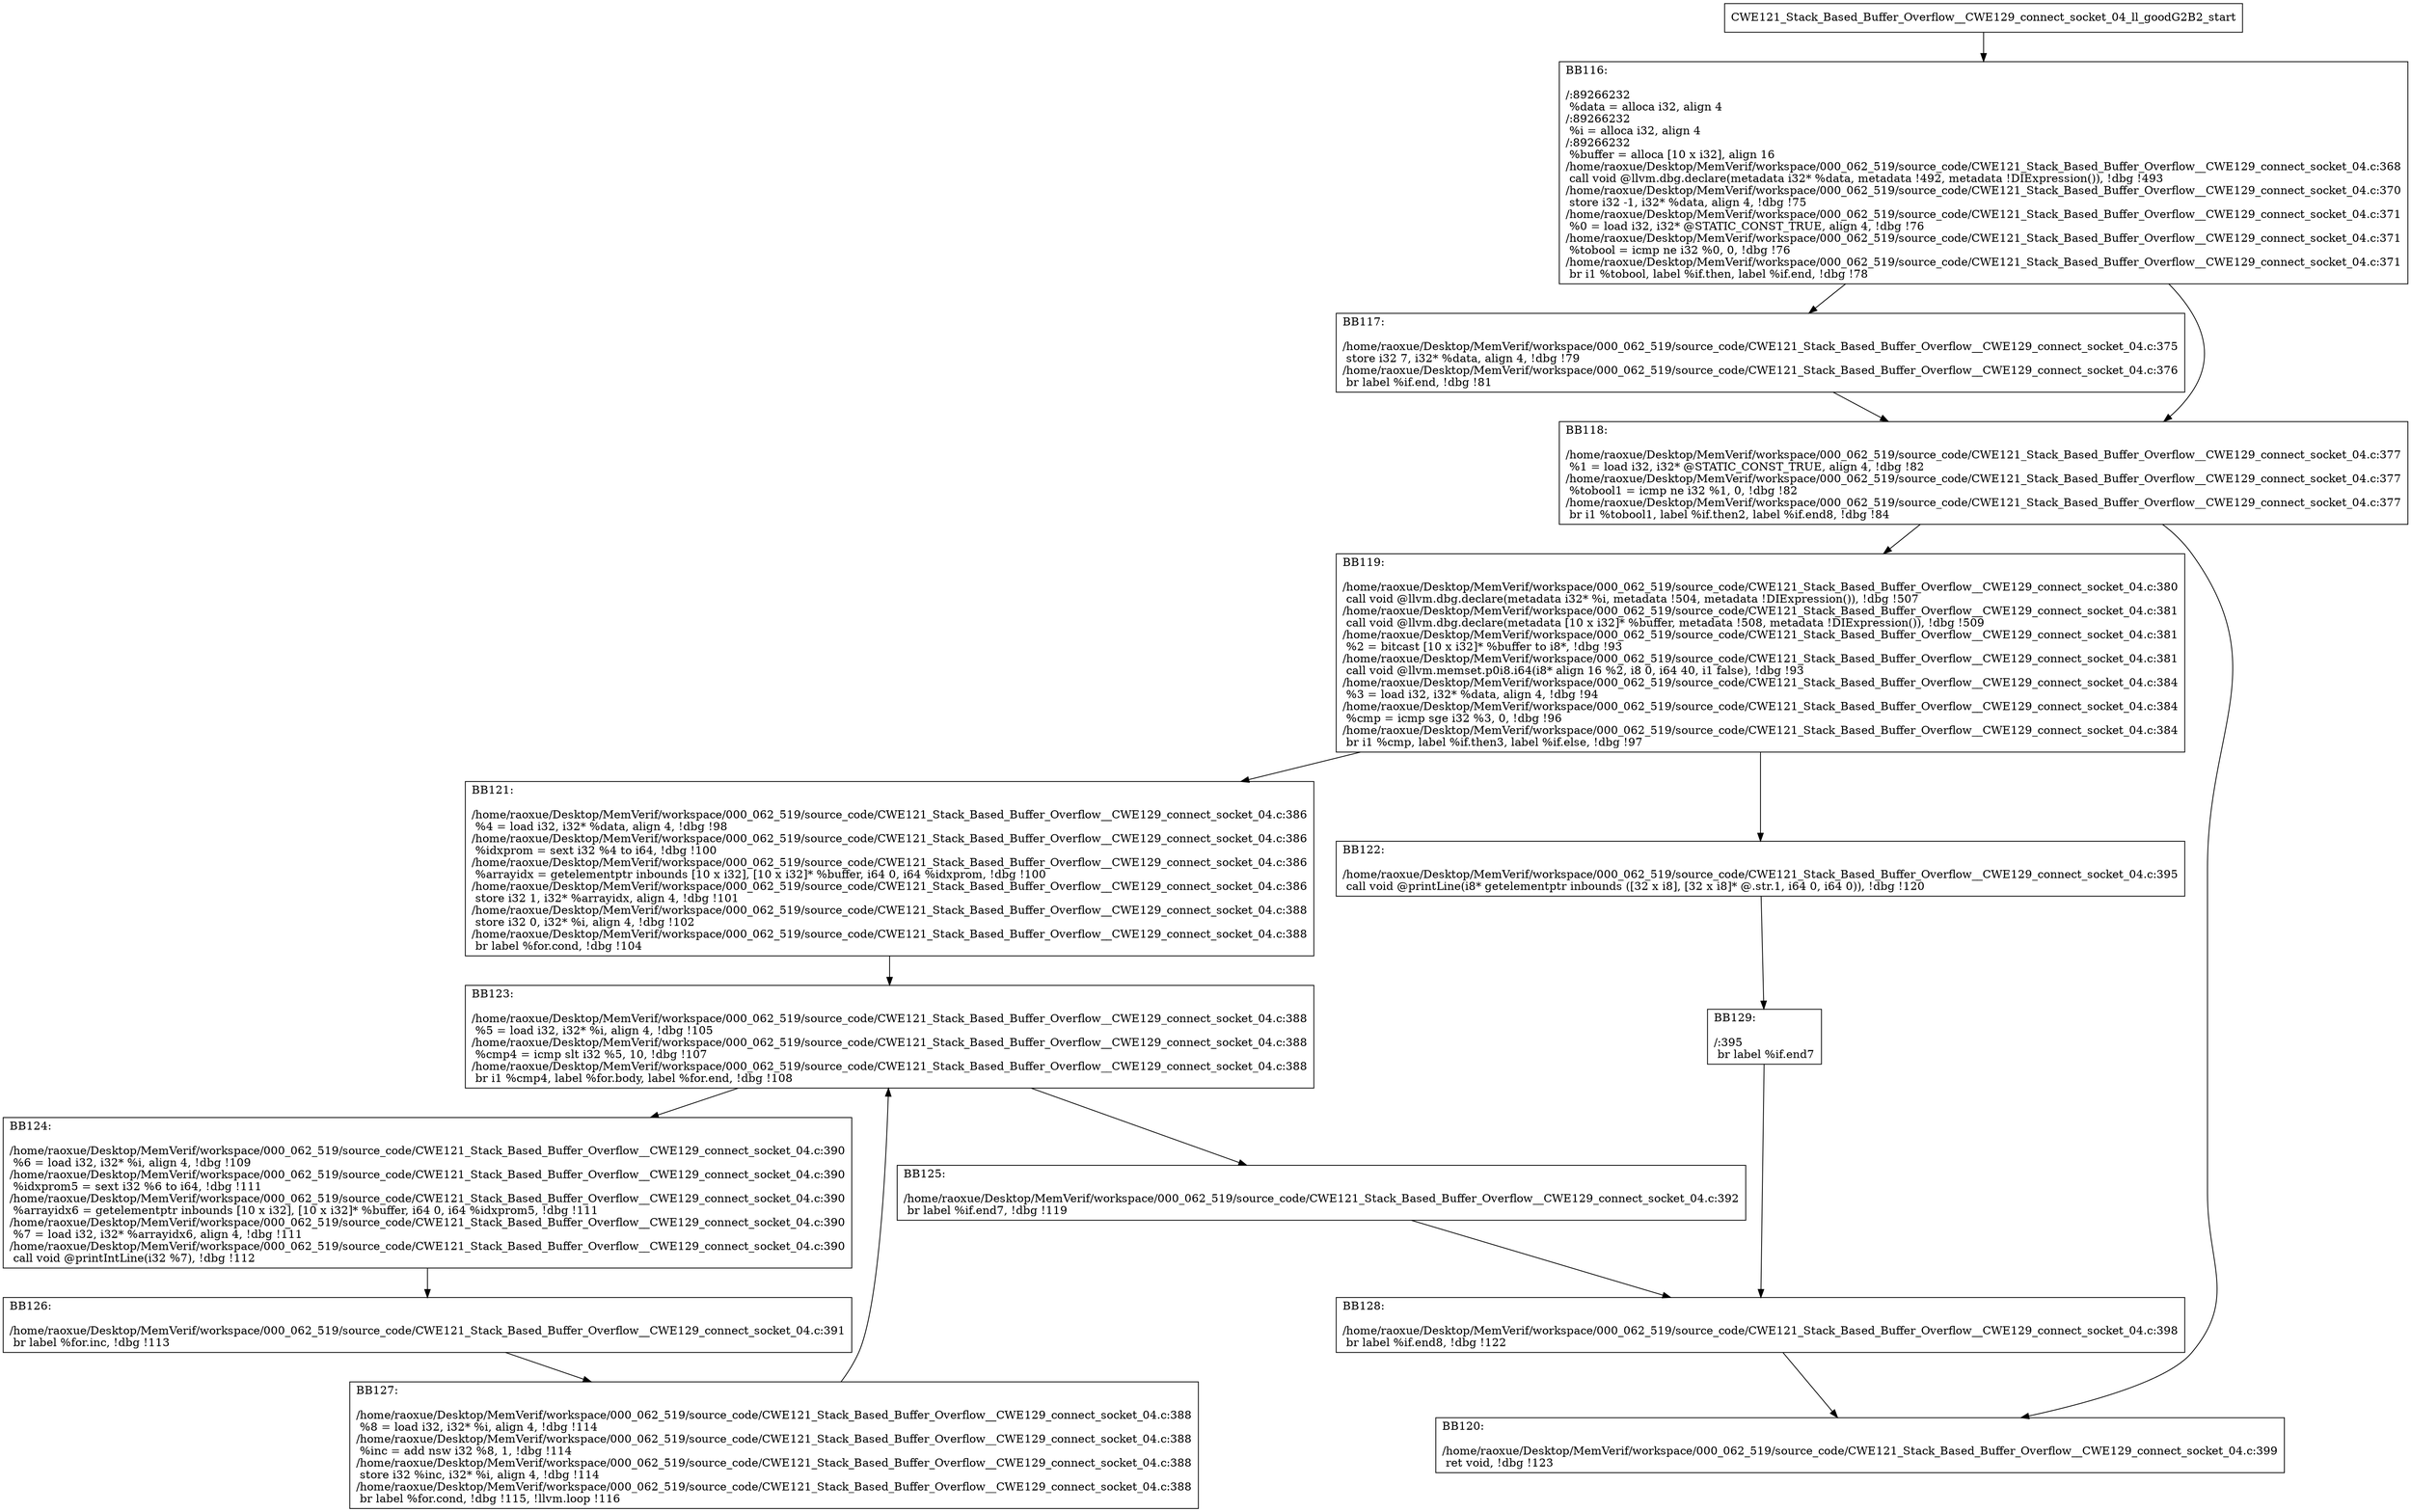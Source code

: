 digraph "CFG for'CWE121_Stack_Based_Buffer_Overflow__CWE129_connect_socket_04_ll_goodG2B2' function" {
	BBCWE121_Stack_Based_Buffer_Overflow__CWE129_connect_socket_04_ll_goodG2B2_start[shape=record,label="{CWE121_Stack_Based_Buffer_Overflow__CWE129_connect_socket_04_ll_goodG2B2_start}"];
	BBCWE121_Stack_Based_Buffer_Overflow__CWE129_connect_socket_04_ll_goodG2B2_start-> CWE121_Stack_Based_Buffer_Overflow__CWE129_connect_socket_04_ll_goodG2B2BB116;
	CWE121_Stack_Based_Buffer_Overflow__CWE129_connect_socket_04_ll_goodG2B2BB116 [shape=record, label="{BB116:\l\l/:89266232\l
  %data = alloca i32, align 4\l
/:89266232\l
  %i = alloca i32, align 4\l
/:89266232\l
  %buffer = alloca [10 x i32], align 16\l
/home/raoxue/Desktop/MemVerif/workspace/000_062_519/source_code/CWE121_Stack_Based_Buffer_Overflow__CWE129_connect_socket_04.c:368\l
  call void @llvm.dbg.declare(metadata i32* %data, metadata !492, metadata !DIExpression()), !dbg !493\l
/home/raoxue/Desktop/MemVerif/workspace/000_062_519/source_code/CWE121_Stack_Based_Buffer_Overflow__CWE129_connect_socket_04.c:370\l
  store i32 -1, i32* %data, align 4, !dbg !75\l
/home/raoxue/Desktop/MemVerif/workspace/000_062_519/source_code/CWE121_Stack_Based_Buffer_Overflow__CWE129_connect_socket_04.c:371\l
  %0 = load i32, i32* @STATIC_CONST_TRUE, align 4, !dbg !76\l
/home/raoxue/Desktop/MemVerif/workspace/000_062_519/source_code/CWE121_Stack_Based_Buffer_Overflow__CWE129_connect_socket_04.c:371\l
  %tobool = icmp ne i32 %0, 0, !dbg !76\l
/home/raoxue/Desktop/MemVerif/workspace/000_062_519/source_code/CWE121_Stack_Based_Buffer_Overflow__CWE129_connect_socket_04.c:371\l
  br i1 %tobool, label %if.then, label %if.end, !dbg !78\l
}"];
	CWE121_Stack_Based_Buffer_Overflow__CWE129_connect_socket_04_ll_goodG2B2BB116-> CWE121_Stack_Based_Buffer_Overflow__CWE129_connect_socket_04_ll_goodG2B2BB117;
	CWE121_Stack_Based_Buffer_Overflow__CWE129_connect_socket_04_ll_goodG2B2BB116-> CWE121_Stack_Based_Buffer_Overflow__CWE129_connect_socket_04_ll_goodG2B2BB118;
	CWE121_Stack_Based_Buffer_Overflow__CWE129_connect_socket_04_ll_goodG2B2BB117 [shape=record, label="{BB117:\l\l/home/raoxue/Desktop/MemVerif/workspace/000_062_519/source_code/CWE121_Stack_Based_Buffer_Overflow__CWE129_connect_socket_04.c:375\l
  store i32 7, i32* %data, align 4, !dbg !79\l
/home/raoxue/Desktop/MemVerif/workspace/000_062_519/source_code/CWE121_Stack_Based_Buffer_Overflow__CWE129_connect_socket_04.c:376\l
  br label %if.end, !dbg !81\l
}"];
	CWE121_Stack_Based_Buffer_Overflow__CWE129_connect_socket_04_ll_goodG2B2BB117-> CWE121_Stack_Based_Buffer_Overflow__CWE129_connect_socket_04_ll_goodG2B2BB118;
	CWE121_Stack_Based_Buffer_Overflow__CWE129_connect_socket_04_ll_goodG2B2BB118 [shape=record, label="{BB118:\l\l/home/raoxue/Desktop/MemVerif/workspace/000_062_519/source_code/CWE121_Stack_Based_Buffer_Overflow__CWE129_connect_socket_04.c:377\l
  %1 = load i32, i32* @STATIC_CONST_TRUE, align 4, !dbg !82\l
/home/raoxue/Desktop/MemVerif/workspace/000_062_519/source_code/CWE121_Stack_Based_Buffer_Overflow__CWE129_connect_socket_04.c:377\l
  %tobool1 = icmp ne i32 %1, 0, !dbg !82\l
/home/raoxue/Desktop/MemVerif/workspace/000_062_519/source_code/CWE121_Stack_Based_Buffer_Overflow__CWE129_connect_socket_04.c:377\l
  br i1 %tobool1, label %if.then2, label %if.end8, !dbg !84\l
}"];
	CWE121_Stack_Based_Buffer_Overflow__CWE129_connect_socket_04_ll_goodG2B2BB118-> CWE121_Stack_Based_Buffer_Overflow__CWE129_connect_socket_04_ll_goodG2B2BB119;
	CWE121_Stack_Based_Buffer_Overflow__CWE129_connect_socket_04_ll_goodG2B2BB118-> CWE121_Stack_Based_Buffer_Overflow__CWE129_connect_socket_04_ll_goodG2B2BB120;
	CWE121_Stack_Based_Buffer_Overflow__CWE129_connect_socket_04_ll_goodG2B2BB119 [shape=record, label="{BB119:\l\l/home/raoxue/Desktop/MemVerif/workspace/000_062_519/source_code/CWE121_Stack_Based_Buffer_Overflow__CWE129_connect_socket_04.c:380\l
  call void @llvm.dbg.declare(metadata i32* %i, metadata !504, metadata !DIExpression()), !dbg !507\l
/home/raoxue/Desktop/MemVerif/workspace/000_062_519/source_code/CWE121_Stack_Based_Buffer_Overflow__CWE129_connect_socket_04.c:381\l
  call void @llvm.dbg.declare(metadata [10 x i32]* %buffer, metadata !508, metadata !DIExpression()), !dbg !509\l
/home/raoxue/Desktop/MemVerif/workspace/000_062_519/source_code/CWE121_Stack_Based_Buffer_Overflow__CWE129_connect_socket_04.c:381\l
  %2 = bitcast [10 x i32]* %buffer to i8*, !dbg !93\l
/home/raoxue/Desktop/MemVerif/workspace/000_062_519/source_code/CWE121_Stack_Based_Buffer_Overflow__CWE129_connect_socket_04.c:381\l
  call void @llvm.memset.p0i8.i64(i8* align 16 %2, i8 0, i64 40, i1 false), !dbg !93\l
/home/raoxue/Desktop/MemVerif/workspace/000_062_519/source_code/CWE121_Stack_Based_Buffer_Overflow__CWE129_connect_socket_04.c:384\l
  %3 = load i32, i32* %data, align 4, !dbg !94\l
/home/raoxue/Desktop/MemVerif/workspace/000_062_519/source_code/CWE121_Stack_Based_Buffer_Overflow__CWE129_connect_socket_04.c:384\l
  %cmp = icmp sge i32 %3, 0, !dbg !96\l
/home/raoxue/Desktop/MemVerif/workspace/000_062_519/source_code/CWE121_Stack_Based_Buffer_Overflow__CWE129_connect_socket_04.c:384\l
  br i1 %cmp, label %if.then3, label %if.else, !dbg !97\l
}"];
	CWE121_Stack_Based_Buffer_Overflow__CWE129_connect_socket_04_ll_goodG2B2BB119-> CWE121_Stack_Based_Buffer_Overflow__CWE129_connect_socket_04_ll_goodG2B2BB121;
	CWE121_Stack_Based_Buffer_Overflow__CWE129_connect_socket_04_ll_goodG2B2BB119-> CWE121_Stack_Based_Buffer_Overflow__CWE129_connect_socket_04_ll_goodG2B2BB122;
	CWE121_Stack_Based_Buffer_Overflow__CWE129_connect_socket_04_ll_goodG2B2BB121 [shape=record, label="{BB121:\l\l/home/raoxue/Desktop/MemVerif/workspace/000_062_519/source_code/CWE121_Stack_Based_Buffer_Overflow__CWE129_connect_socket_04.c:386\l
  %4 = load i32, i32* %data, align 4, !dbg !98\l
/home/raoxue/Desktop/MemVerif/workspace/000_062_519/source_code/CWE121_Stack_Based_Buffer_Overflow__CWE129_connect_socket_04.c:386\l
  %idxprom = sext i32 %4 to i64, !dbg !100\l
/home/raoxue/Desktop/MemVerif/workspace/000_062_519/source_code/CWE121_Stack_Based_Buffer_Overflow__CWE129_connect_socket_04.c:386\l
  %arrayidx = getelementptr inbounds [10 x i32], [10 x i32]* %buffer, i64 0, i64 %idxprom, !dbg !100\l
/home/raoxue/Desktop/MemVerif/workspace/000_062_519/source_code/CWE121_Stack_Based_Buffer_Overflow__CWE129_connect_socket_04.c:386\l
  store i32 1, i32* %arrayidx, align 4, !dbg !101\l
/home/raoxue/Desktop/MemVerif/workspace/000_062_519/source_code/CWE121_Stack_Based_Buffer_Overflow__CWE129_connect_socket_04.c:388\l
  store i32 0, i32* %i, align 4, !dbg !102\l
/home/raoxue/Desktop/MemVerif/workspace/000_062_519/source_code/CWE121_Stack_Based_Buffer_Overflow__CWE129_connect_socket_04.c:388\l
  br label %for.cond, !dbg !104\l
}"];
	CWE121_Stack_Based_Buffer_Overflow__CWE129_connect_socket_04_ll_goodG2B2BB121-> CWE121_Stack_Based_Buffer_Overflow__CWE129_connect_socket_04_ll_goodG2B2BB123;
	CWE121_Stack_Based_Buffer_Overflow__CWE129_connect_socket_04_ll_goodG2B2BB123 [shape=record, label="{BB123:\l\l/home/raoxue/Desktop/MemVerif/workspace/000_062_519/source_code/CWE121_Stack_Based_Buffer_Overflow__CWE129_connect_socket_04.c:388\l
  %5 = load i32, i32* %i, align 4, !dbg !105\l
/home/raoxue/Desktop/MemVerif/workspace/000_062_519/source_code/CWE121_Stack_Based_Buffer_Overflow__CWE129_connect_socket_04.c:388\l
  %cmp4 = icmp slt i32 %5, 10, !dbg !107\l
/home/raoxue/Desktop/MemVerif/workspace/000_062_519/source_code/CWE121_Stack_Based_Buffer_Overflow__CWE129_connect_socket_04.c:388\l
  br i1 %cmp4, label %for.body, label %for.end, !dbg !108\l
}"];
	CWE121_Stack_Based_Buffer_Overflow__CWE129_connect_socket_04_ll_goodG2B2BB123-> CWE121_Stack_Based_Buffer_Overflow__CWE129_connect_socket_04_ll_goodG2B2BB124;
	CWE121_Stack_Based_Buffer_Overflow__CWE129_connect_socket_04_ll_goodG2B2BB123-> CWE121_Stack_Based_Buffer_Overflow__CWE129_connect_socket_04_ll_goodG2B2BB125;
	CWE121_Stack_Based_Buffer_Overflow__CWE129_connect_socket_04_ll_goodG2B2BB124 [shape=record, label="{BB124:\l\l/home/raoxue/Desktop/MemVerif/workspace/000_062_519/source_code/CWE121_Stack_Based_Buffer_Overflow__CWE129_connect_socket_04.c:390\l
  %6 = load i32, i32* %i, align 4, !dbg !109\l
/home/raoxue/Desktop/MemVerif/workspace/000_062_519/source_code/CWE121_Stack_Based_Buffer_Overflow__CWE129_connect_socket_04.c:390\l
  %idxprom5 = sext i32 %6 to i64, !dbg !111\l
/home/raoxue/Desktop/MemVerif/workspace/000_062_519/source_code/CWE121_Stack_Based_Buffer_Overflow__CWE129_connect_socket_04.c:390\l
  %arrayidx6 = getelementptr inbounds [10 x i32], [10 x i32]* %buffer, i64 0, i64 %idxprom5, !dbg !111\l
/home/raoxue/Desktop/MemVerif/workspace/000_062_519/source_code/CWE121_Stack_Based_Buffer_Overflow__CWE129_connect_socket_04.c:390\l
  %7 = load i32, i32* %arrayidx6, align 4, !dbg !111\l
/home/raoxue/Desktop/MemVerif/workspace/000_062_519/source_code/CWE121_Stack_Based_Buffer_Overflow__CWE129_connect_socket_04.c:390\l
  call void @printIntLine(i32 %7), !dbg !112\l
}"];
	CWE121_Stack_Based_Buffer_Overflow__CWE129_connect_socket_04_ll_goodG2B2BB124-> CWE121_Stack_Based_Buffer_Overflow__CWE129_connect_socket_04_ll_goodG2B2BB126;
	CWE121_Stack_Based_Buffer_Overflow__CWE129_connect_socket_04_ll_goodG2B2BB126 [shape=record, label="{BB126:\l\l/home/raoxue/Desktop/MemVerif/workspace/000_062_519/source_code/CWE121_Stack_Based_Buffer_Overflow__CWE129_connect_socket_04.c:391\l
  br label %for.inc, !dbg !113\l
}"];
	CWE121_Stack_Based_Buffer_Overflow__CWE129_connect_socket_04_ll_goodG2B2BB126-> CWE121_Stack_Based_Buffer_Overflow__CWE129_connect_socket_04_ll_goodG2B2BB127;
	CWE121_Stack_Based_Buffer_Overflow__CWE129_connect_socket_04_ll_goodG2B2BB127 [shape=record, label="{BB127:\l\l/home/raoxue/Desktop/MemVerif/workspace/000_062_519/source_code/CWE121_Stack_Based_Buffer_Overflow__CWE129_connect_socket_04.c:388\l
  %8 = load i32, i32* %i, align 4, !dbg !114\l
/home/raoxue/Desktop/MemVerif/workspace/000_062_519/source_code/CWE121_Stack_Based_Buffer_Overflow__CWE129_connect_socket_04.c:388\l
  %inc = add nsw i32 %8, 1, !dbg !114\l
/home/raoxue/Desktop/MemVerif/workspace/000_062_519/source_code/CWE121_Stack_Based_Buffer_Overflow__CWE129_connect_socket_04.c:388\l
  store i32 %inc, i32* %i, align 4, !dbg !114\l
/home/raoxue/Desktop/MemVerif/workspace/000_062_519/source_code/CWE121_Stack_Based_Buffer_Overflow__CWE129_connect_socket_04.c:388\l
  br label %for.cond, !dbg !115, !llvm.loop !116\l
}"];
	CWE121_Stack_Based_Buffer_Overflow__CWE129_connect_socket_04_ll_goodG2B2BB127-> CWE121_Stack_Based_Buffer_Overflow__CWE129_connect_socket_04_ll_goodG2B2BB123;
	CWE121_Stack_Based_Buffer_Overflow__CWE129_connect_socket_04_ll_goodG2B2BB125 [shape=record, label="{BB125:\l\l/home/raoxue/Desktop/MemVerif/workspace/000_062_519/source_code/CWE121_Stack_Based_Buffer_Overflow__CWE129_connect_socket_04.c:392\l
  br label %if.end7, !dbg !119\l
}"];
	CWE121_Stack_Based_Buffer_Overflow__CWE129_connect_socket_04_ll_goodG2B2BB125-> CWE121_Stack_Based_Buffer_Overflow__CWE129_connect_socket_04_ll_goodG2B2BB128;
	CWE121_Stack_Based_Buffer_Overflow__CWE129_connect_socket_04_ll_goodG2B2BB122 [shape=record, label="{BB122:\l\l/home/raoxue/Desktop/MemVerif/workspace/000_062_519/source_code/CWE121_Stack_Based_Buffer_Overflow__CWE129_connect_socket_04.c:395\l
  call void @printLine(i8* getelementptr inbounds ([32 x i8], [32 x i8]* @.str.1, i64 0, i64 0)), !dbg !120\l
}"];
	CWE121_Stack_Based_Buffer_Overflow__CWE129_connect_socket_04_ll_goodG2B2BB122-> CWE121_Stack_Based_Buffer_Overflow__CWE129_connect_socket_04_ll_goodG2B2BB129;
	CWE121_Stack_Based_Buffer_Overflow__CWE129_connect_socket_04_ll_goodG2B2BB129 [shape=record, label="{BB129:\l\l/:395\l
  br label %if.end7\l
}"];
	CWE121_Stack_Based_Buffer_Overflow__CWE129_connect_socket_04_ll_goodG2B2BB129-> CWE121_Stack_Based_Buffer_Overflow__CWE129_connect_socket_04_ll_goodG2B2BB128;
	CWE121_Stack_Based_Buffer_Overflow__CWE129_connect_socket_04_ll_goodG2B2BB128 [shape=record, label="{BB128:\l\l/home/raoxue/Desktop/MemVerif/workspace/000_062_519/source_code/CWE121_Stack_Based_Buffer_Overflow__CWE129_connect_socket_04.c:398\l
  br label %if.end8, !dbg !122\l
}"];
	CWE121_Stack_Based_Buffer_Overflow__CWE129_connect_socket_04_ll_goodG2B2BB128-> CWE121_Stack_Based_Buffer_Overflow__CWE129_connect_socket_04_ll_goodG2B2BB120;
	CWE121_Stack_Based_Buffer_Overflow__CWE129_connect_socket_04_ll_goodG2B2BB120 [shape=record, label="{BB120:\l\l/home/raoxue/Desktop/MemVerif/workspace/000_062_519/source_code/CWE121_Stack_Based_Buffer_Overflow__CWE129_connect_socket_04.c:399\l
  ret void, !dbg !123\l
}"];
}
